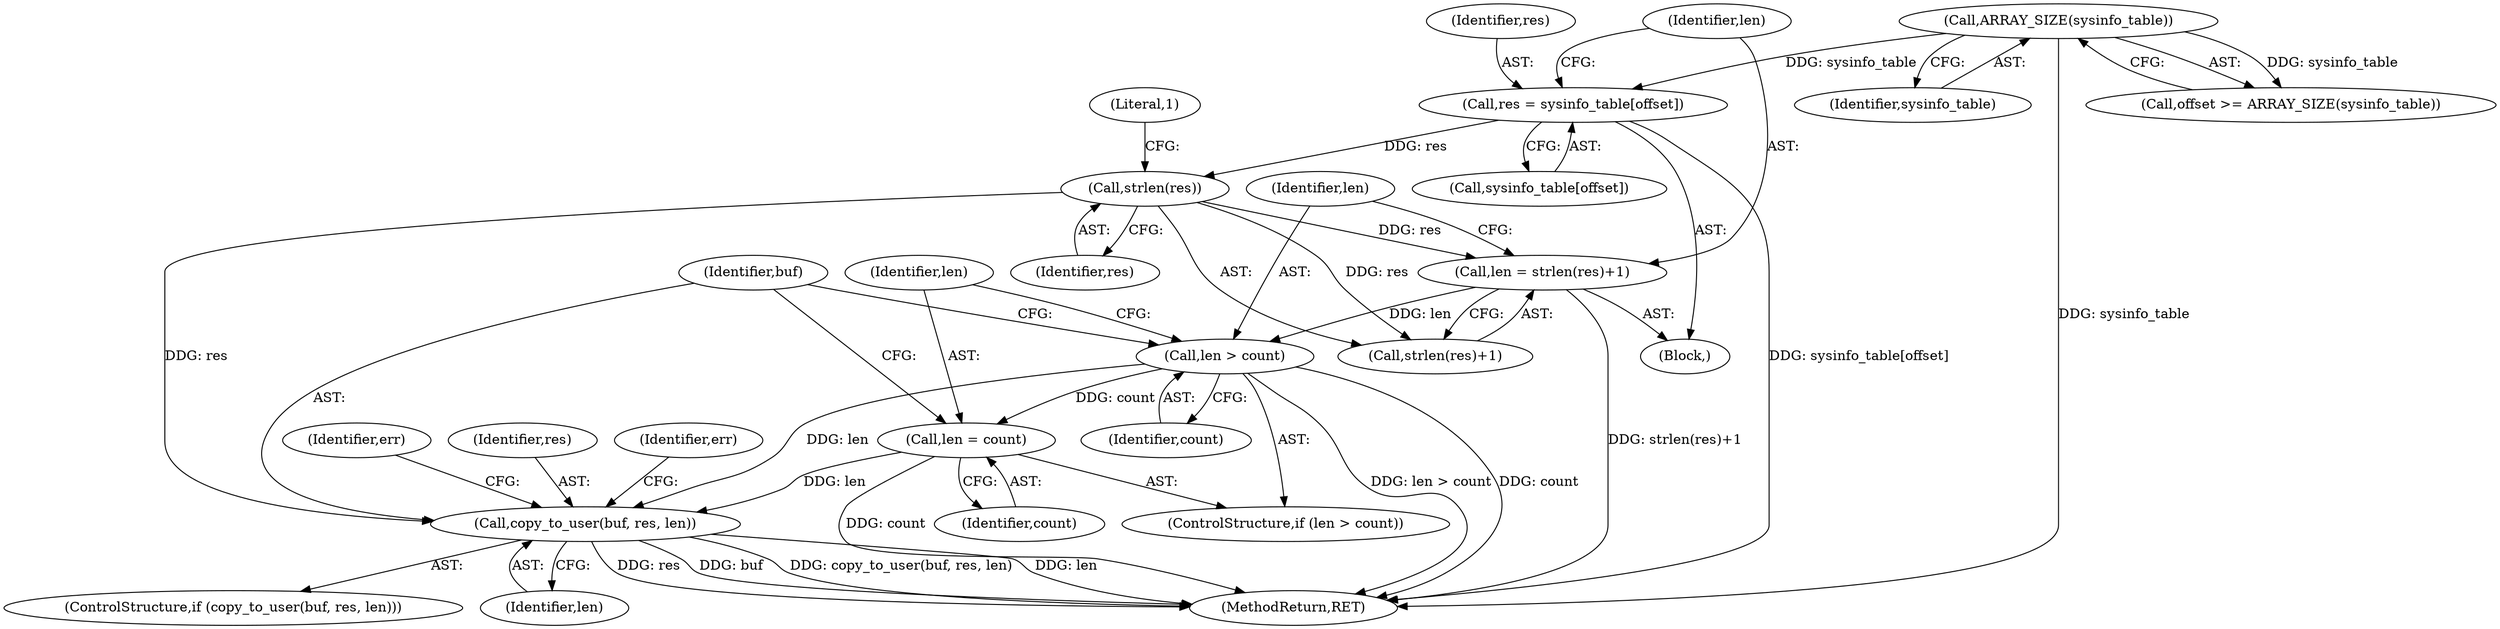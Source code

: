 digraph "1_linux_21c5977a836e399fc710ff2c5367845ed5c2527f_0@API" {
"1000146" [label="(Call,len = strlen(res)+1)"];
"1000149" [label="(Call,strlen(res))"];
"1000141" [label="(Call,res = sysinfo_table[offset])"];
"1000131" [label="(Call,ARRAY_SIZE(sysinfo_table))"];
"1000153" [label="(Call,len > count)"];
"1000156" [label="(Call,len = count)"];
"1000160" [label="(Call,copy_to_user(buf, res, len))"];
"1000157" [label="(Identifier,len)"];
"1000170" [label="(Identifier,err)"];
"1000151" [label="(Literal,1)"];
"1000155" [label="(Identifier,count)"];
"1000158" [label="(Identifier,count)"];
"1000148" [label="(Call,strlen(res)+1)"];
"1000129" [label="(Call,offset >= ARRAY_SIZE(sysinfo_table))"];
"1000178" [label="(MethodReturn,RET)"];
"1000159" [label="(ControlStructure,if (copy_to_user(buf, res, len)))"];
"1000142" [label="(Identifier,res)"];
"1000113" [label="(Block,)"];
"1000152" [label="(ControlStructure,if (len > count))"];
"1000162" [label="(Identifier,res)"];
"1000146" [label="(Call,len = strlen(res)+1)"];
"1000165" [label="(Identifier,err)"];
"1000141" [label="(Call,res = sysinfo_table[offset])"];
"1000161" [label="(Identifier,buf)"];
"1000143" [label="(Call,sysinfo_table[offset])"];
"1000163" [label="(Identifier,len)"];
"1000150" [label="(Identifier,res)"];
"1000156" [label="(Call,len = count)"];
"1000147" [label="(Identifier,len)"];
"1000132" [label="(Identifier,sysinfo_table)"];
"1000160" [label="(Call,copy_to_user(buf, res, len))"];
"1000153" [label="(Call,len > count)"];
"1000149" [label="(Call,strlen(res))"];
"1000154" [label="(Identifier,len)"];
"1000131" [label="(Call,ARRAY_SIZE(sysinfo_table))"];
"1000146" -> "1000113"  [label="AST: "];
"1000146" -> "1000148"  [label="CFG: "];
"1000147" -> "1000146"  [label="AST: "];
"1000148" -> "1000146"  [label="AST: "];
"1000154" -> "1000146"  [label="CFG: "];
"1000146" -> "1000178"  [label="DDG: strlen(res)+1"];
"1000149" -> "1000146"  [label="DDG: res"];
"1000146" -> "1000153"  [label="DDG: len"];
"1000149" -> "1000148"  [label="AST: "];
"1000149" -> "1000150"  [label="CFG: "];
"1000150" -> "1000149"  [label="AST: "];
"1000151" -> "1000149"  [label="CFG: "];
"1000149" -> "1000148"  [label="DDG: res"];
"1000141" -> "1000149"  [label="DDG: res"];
"1000149" -> "1000160"  [label="DDG: res"];
"1000141" -> "1000113"  [label="AST: "];
"1000141" -> "1000143"  [label="CFG: "];
"1000142" -> "1000141"  [label="AST: "];
"1000143" -> "1000141"  [label="AST: "];
"1000147" -> "1000141"  [label="CFG: "];
"1000141" -> "1000178"  [label="DDG: sysinfo_table[offset]"];
"1000131" -> "1000141"  [label="DDG: sysinfo_table"];
"1000131" -> "1000129"  [label="AST: "];
"1000131" -> "1000132"  [label="CFG: "];
"1000132" -> "1000131"  [label="AST: "];
"1000129" -> "1000131"  [label="CFG: "];
"1000131" -> "1000178"  [label="DDG: sysinfo_table"];
"1000131" -> "1000129"  [label="DDG: sysinfo_table"];
"1000153" -> "1000152"  [label="AST: "];
"1000153" -> "1000155"  [label="CFG: "];
"1000154" -> "1000153"  [label="AST: "];
"1000155" -> "1000153"  [label="AST: "];
"1000157" -> "1000153"  [label="CFG: "];
"1000161" -> "1000153"  [label="CFG: "];
"1000153" -> "1000178"  [label="DDG: len > count"];
"1000153" -> "1000178"  [label="DDG: count"];
"1000153" -> "1000156"  [label="DDG: count"];
"1000153" -> "1000160"  [label="DDG: len"];
"1000156" -> "1000152"  [label="AST: "];
"1000156" -> "1000158"  [label="CFG: "];
"1000157" -> "1000156"  [label="AST: "];
"1000158" -> "1000156"  [label="AST: "];
"1000161" -> "1000156"  [label="CFG: "];
"1000156" -> "1000178"  [label="DDG: count"];
"1000156" -> "1000160"  [label="DDG: len"];
"1000160" -> "1000159"  [label="AST: "];
"1000160" -> "1000163"  [label="CFG: "];
"1000161" -> "1000160"  [label="AST: "];
"1000162" -> "1000160"  [label="AST: "];
"1000163" -> "1000160"  [label="AST: "];
"1000165" -> "1000160"  [label="CFG: "];
"1000170" -> "1000160"  [label="CFG: "];
"1000160" -> "1000178"  [label="DDG: copy_to_user(buf, res, len)"];
"1000160" -> "1000178"  [label="DDG: len"];
"1000160" -> "1000178"  [label="DDG: res"];
"1000160" -> "1000178"  [label="DDG: buf"];
}
